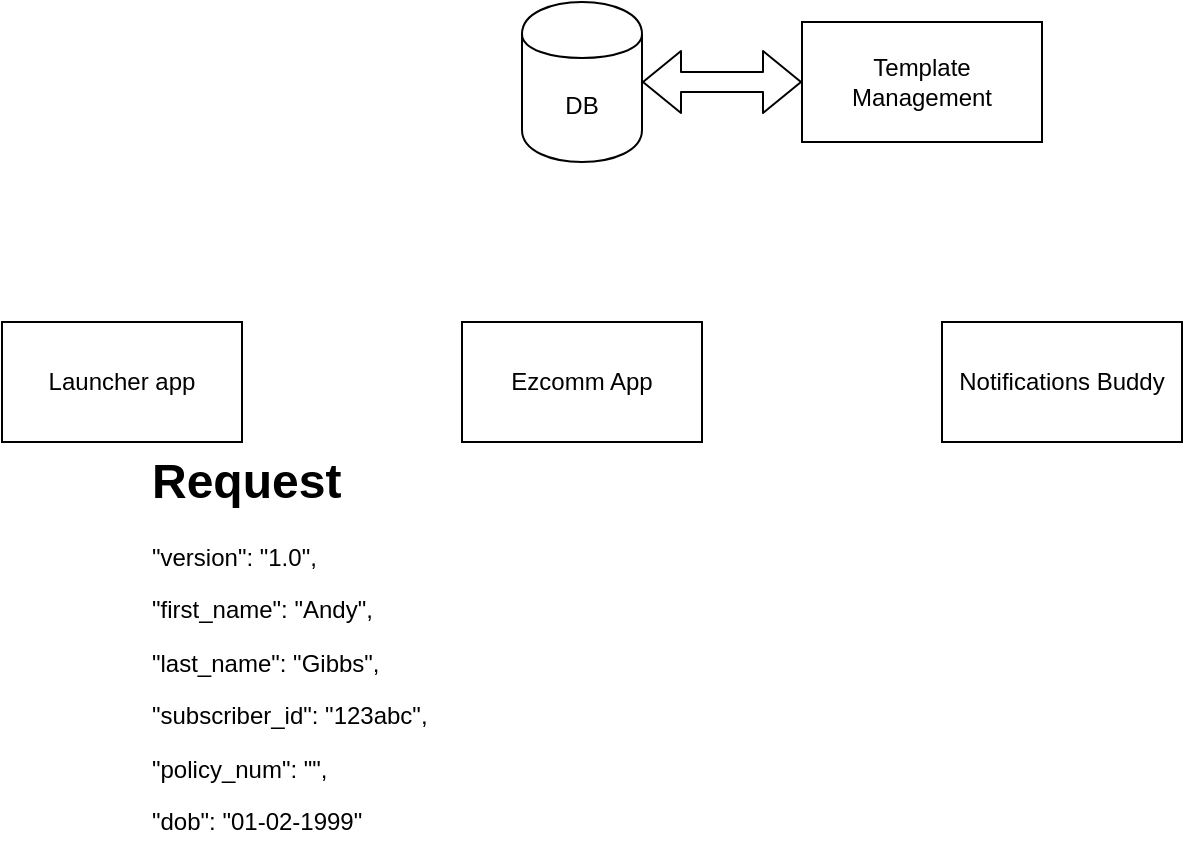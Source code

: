 <mxfile version="10.8.4" type="github"><diagram id="bycx6uwMpv0MLM7Y559m" name="Page-1"><mxGraphModel dx="918" dy="496" grid="1" gridSize="10" guides="1" tooltips="1" connect="1" arrows="1" fold="1" page="1" pageScale="1" pageWidth="850" pageHeight="1100" math="0" shadow="0"><root><mxCell id="0"/><mxCell id="1" parent="0"/><mxCell id="obxzxi1gRojDDI1R9STQ-1" value="Launcher app" style="rounded=0;whiteSpace=wrap;html=1;fillColor=#ffffff;" vertex="1" parent="1"><mxGeometry x="60" y="170" width="120" height="60" as="geometry"/></mxCell><mxCell id="obxzxi1gRojDDI1R9STQ-2" value="Ezcomm App" style="rounded=0;whiteSpace=wrap;html=1;fillColor=#ffffff;" vertex="1" parent="1"><mxGeometry x="290" y="170" width="120" height="60" as="geometry"/></mxCell><mxCell id="obxzxi1gRojDDI1R9STQ-4" value="DB" style="shape=cylinder;whiteSpace=wrap;html=1;boundedLbl=1;backgroundOutline=1;fillColor=#ffffff;" vertex="1" parent="1"><mxGeometry x="320" y="10" width="60" height="80" as="geometry"/></mxCell><mxCell id="obxzxi1gRojDDI1R9STQ-5" value="Notifications Buddy" style="rounded=0;whiteSpace=wrap;html=1;fillColor=#ffffff;" vertex="1" parent="1"><mxGeometry x="530" y="170" width="120" height="60" as="geometry"/></mxCell><mxCell id="obxzxi1gRojDDI1R9STQ-6" value="&lt;span&gt;Template Management&lt;/span&gt;" style="rounded=0;whiteSpace=wrap;html=1;fillColor=#ffffff;" vertex="1" parent="1"><mxGeometry x="460" y="20" width="120" height="60" as="geometry"/></mxCell><mxCell id="obxzxi1gRojDDI1R9STQ-7" value="" style="shape=flexArrow;endArrow=classic;startArrow=classic;html=1;entryX=0;entryY=0.5;entryDx=0;entryDy=0;exitX=1;exitY=0.5;exitDx=0;exitDy=0;" edge="1" parent="1" source="obxzxi1gRojDDI1R9STQ-4" target="obxzxi1gRojDDI1R9STQ-6"><mxGeometry width="50" height="50" relative="1" as="geometry"><mxPoint x="60" y="300" as="sourcePoint"/><mxPoint x="110" y="250" as="targetPoint"/></mxGeometry></mxCell><mxCell id="obxzxi1gRojDDI1R9STQ-8" value="&lt;h1&gt;Request&lt;/h1&gt;&lt;p&gt;&quot;version&quot;: &quot;1.0&quot;,&lt;/p&gt;&lt;p&gt;&quot;first_name&quot;: &quot;Andy&quot;,&lt;/p&gt;&lt;p&gt;&quot;last_name&quot;: &quot;Gibbs&quot;,&lt;/p&gt;&lt;p&gt;&quot;subscriber_id&quot;: &quot;123abc&quot;,&lt;/p&gt;&lt;p&gt;&quot;policy_num&quot;: &quot;&quot;,&lt;/p&gt;&lt;p&gt;&quot;dob&quot;: &quot;01-02-1999&quot;&lt;/p&gt;" style="text;html=1;strokeColor=none;fillColor=none;spacing=5;spacingTop=-20;whiteSpace=wrap;overflow=hidden;rounded=0;" vertex="1" parent="1"><mxGeometry x="130" y="230" width="180" height="210" as="geometry"/></mxCell></root></mxGraphModel></diagram></mxfile>